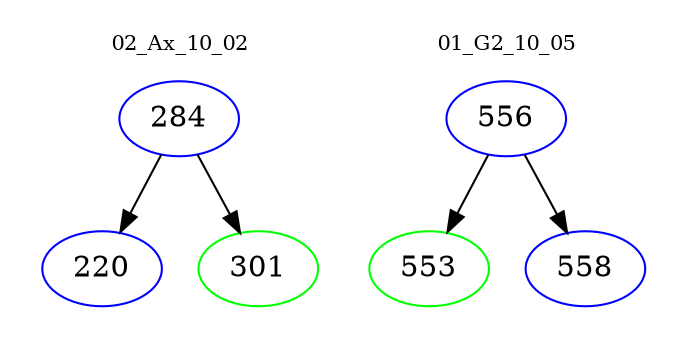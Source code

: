 digraph{
subgraph cluster_0 {
color = white
label = "02_Ax_10_02";
fontsize=10;
T0_284 [label="284", color="blue"]
T0_284 -> T0_220 [color="black"]
T0_220 [label="220", color="blue"]
T0_284 -> T0_301 [color="black"]
T0_301 [label="301", color="green"]
}
subgraph cluster_1 {
color = white
label = "01_G2_10_05";
fontsize=10;
T1_556 [label="556", color="blue"]
T1_556 -> T1_553 [color="black"]
T1_553 [label="553", color="green"]
T1_556 -> T1_558 [color="black"]
T1_558 [label="558", color="blue"]
}
}
